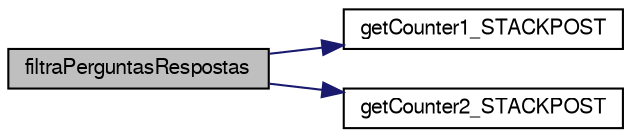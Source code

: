 digraph "filtraPerguntasRespostas"
{
  edge [fontname="FreeSans",fontsize="10",labelfontname="FreeSans",labelfontsize="10"];
  node [fontname="FreeSans",fontsize="10",shape=record];
  rankdir="LR";
  Node1 [label="filtraPerguntasRespostas",height=0.2,width=0.4,color="black", fillcolor="grey75", style="filled", fontcolor="black"];
  Node1 -> Node2 [color="midnightblue",fontsize="10",style="solid",fontname="FreeSans"];
  Node2 [label="getCounter1_STACKPOST",height=0.2,width=0.4,color="black", fillcolor="white", style="filled",URL="$mypost_8c.html#a116b0dce7a5cab12e184d35be46c5cf1",tooltip="Função que devolve o counter 1. "];
  Node1 -> Node3 [color="midnightblue",fontsize="10",style="solid",fontname="FreeSans"];
  Node3 [label="getCounter2_STACKPOST",height=0.2,width=0.4,color="black", fillcolor="white", style="filled",URL="$mypost_8c.html#ab0e062be9da4eda6929330ae3bc76d50",tooltip="Função que devolve o counter 2. "];
}
